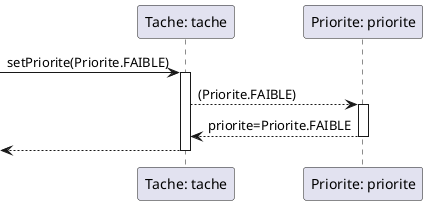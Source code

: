 @startuml
participant "Tache: tache" as T1
participant "Priorite: priorite" as P1

-> T1 : setPriorite(Priorite.FAIBLE)
activate T1
T1 --> P1 : (Priorite.FAIBLE)
activate P1
P1 --> T1 : priorite=Priorite.FAIBLE
deactivate P1
<-- T1
deactivate T1

@enduml